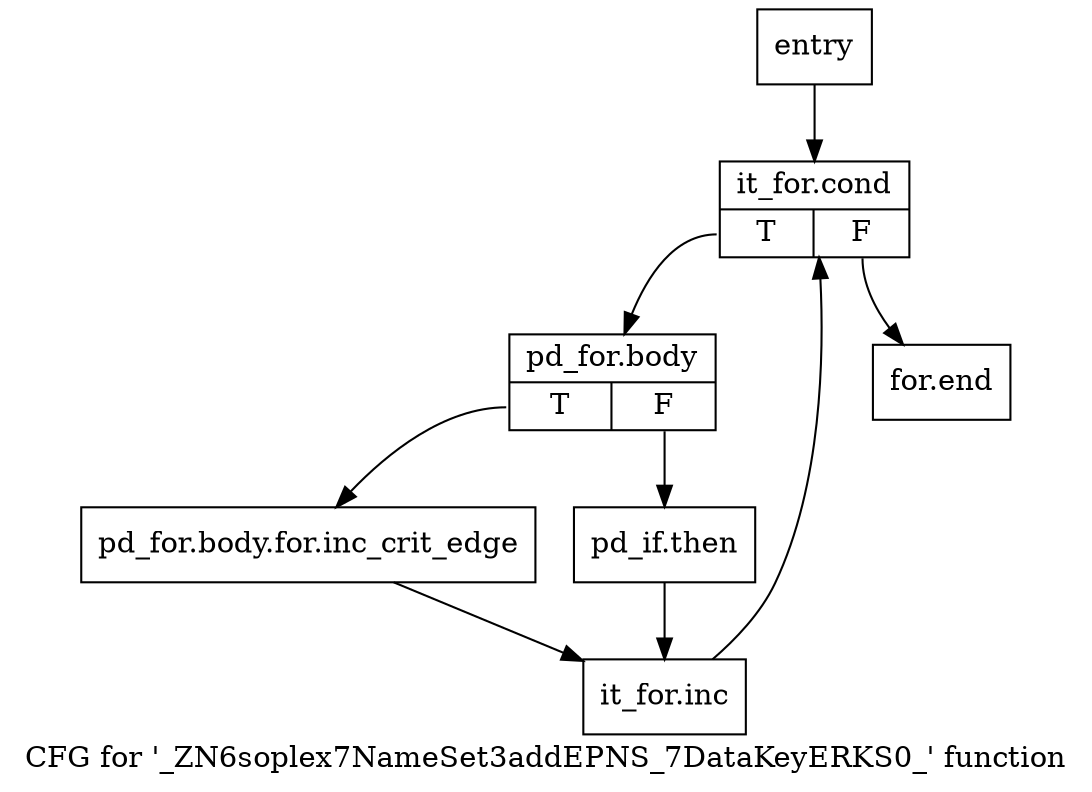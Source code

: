 digraph "CFG for '_ZN6soplex7NameSet3addEPNS_7DataKeyERKS0_' function" {
	label="CFG for '_ZN6soplex7NameSet3addEPNS_7DataKeyERKS0_' function";

	Node0x2456890 [shape=record,label="{entry}"];
	Node0x2456890 -> Node0x24568e0;
	Node0x24568e0 [shape=record,label="{it_for.cond|{<s0>T|<s1>F}}"];
	Node0x24568e0:s0 -> Node0x2456930;
	Node0x24568e0:s1 -> Node0x2456a70;
	Node0x2456930 [shape=record,label="{pd_for.body|{<s0>T|<s1>F}}"];
	Node0x2456930:s0 -> Node0x2456980;
	Node0x2456930:s1 -> Node0x24569d0;
	Node0x2456980 [shape=record,label="{pd_for.body.for.inc_crit_edge}"];
	Node0x2456980 -> Node0x2456a20;
	Node0x24569d0 [shape=record,label="{pd_if.then}"];
	Node0x24569d0 -> Node0x2456a20;
	Node0x2456a20 [shape=record,label="{it_for.inc}"];
	Node0x2456a20 -> Node0x24568e0;
	Node0x2456a70 [shape=record,label="{for.end}"];
}

